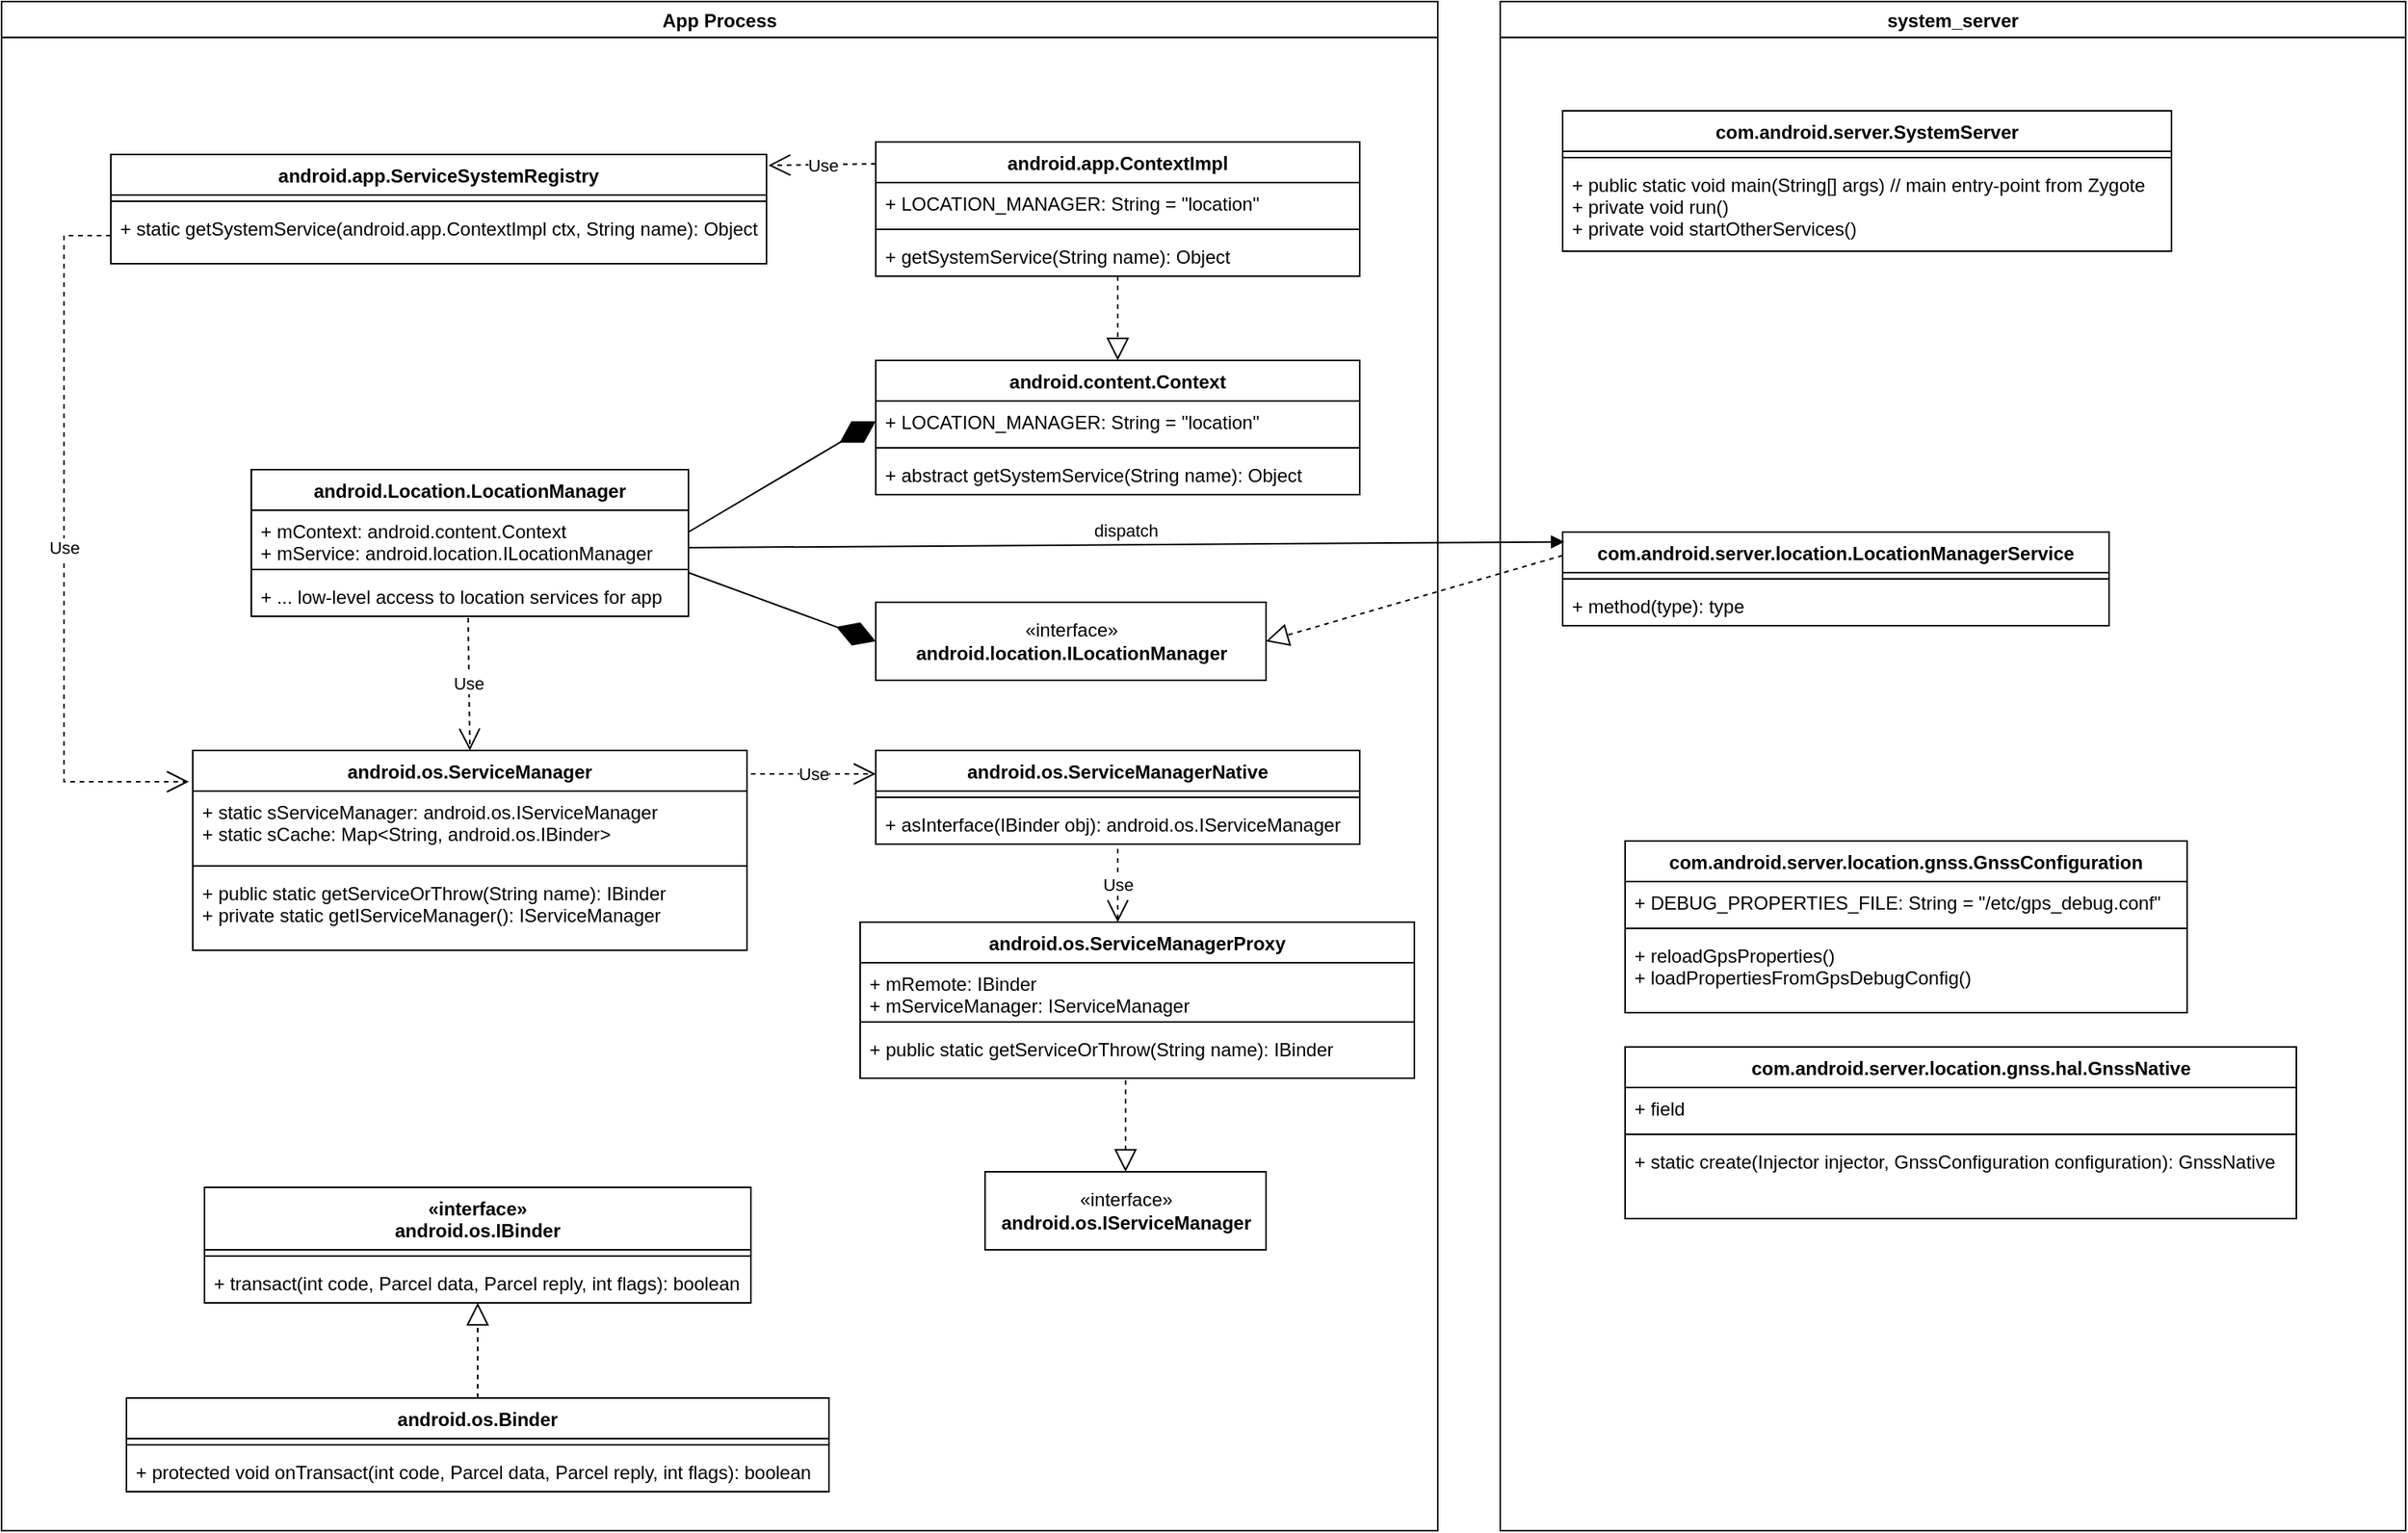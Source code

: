 <mxfile version="15.6.1" type="device"><diagram id="C5RBs43oDa-KdzZeNtuy" name="Page-1"><mxGraphModel dx="3076" dy="2001" grid="1" gridSize="10" guides="1" tooltips="1" connect="1" arrows="1" fold="1" page="1" pageScale="1" pageWidth="827" pageHeight="1169" math="0" shadow="0"><root><mxCell id="WIyWlLk6GJQsqaUBKTNV-0"/><mxCell id="WIyWlLk6GJQsqaUBKTNV-1" parent="WIyWlLk6GJQsqaUBKTNV-0"/><mxCell id="L0I_AEygn-zM4-PiASEX-1" value="App Process" style="swimlane;" vertex="1" parent="WIyWlLk6GJQsqaUBKTNV-1"><mxGeometry x="-840" y="-110" width="920" height="980" as="geometry"/></mxCell><mxCell id="L0I_AEygn-zM4-PiASEX-75" value="Use" style="endArrow=open;endSize=12;dashed=1;html=1;rounded=0;exitX=0;exitY=0.5;exitDx=0;exitDy=0;" edge="1" parent="L0I_AEygn-zM4-PiASEX-1" source="L0I_AEygn-zM4-PiASEX-68"><mxGeometry width="160" relative="1" as="geometry"><mxPoint x="70" y="250" as="sourcePoint"/><mxPoint x="120" y="500" as="targetPoint"/><Array as="points"><mxPoint x="40" y="150"/><mxPoint x="40" y="500"/></Array></mxGeometry></mxCell><mxCell id="L0I_AEygn-zM4-PiASEX-60" value="android.app.ContextImpl" style="swimlane;fontStyle=1;align=center;verticalAlign=top;childLayout=stackLayout;horizontal=1;startSize=26;horizontalStack=0;resizeParent=1;resizeParentMax=0;resizeLast=0;collapsible=1;marginBottom=0;" vertex="1" parent="L0I_AEygn-zM4-PiASEX-1"><mxGeometry x="560" y="90" width="310" height="86" as="geometry"/></mxCell><mxCell id="L0I_AEygn-zM4-PiASEX-61" value="+ LOCATION_MANAGER: String = &quot;location&quot;" style="text;strokeColor=none;fillColor=none;align=left;verticalAlign=top;spacingLeft=4;spacingRight=4;overflow=hidden;rotatable=0;points=[[0,0.5],[1,0.5]];portConstraint=eastwest;" vertex="1" parent="L0I_AEygn-zM4-PiASEX-60"><mxGeometry y="26" width="310" height="26" as="geometry"/></mxCell><mxCell id="L0I_AEygn-zM4-PiASEX-62" value="" style="line;strokeWidth=1;fillColor=none;align=left;verticalAlign=middle;spacingTop=-1;spacingLeft=3;spacingRight=3;rotatable=0;labelPosition=right;points=[];portConstraint=eastwest;" vertex="1" parent="L0I_AEygn-zM4-PiASEX-60"><mxGeometry y="52" width="310" height="8" as="geometry"/></mxCell><mxCell id="L0I_AEygn-zM4-PiASEX-63" value="+ getSystemService(String name): Object" style="text;strokeColor=none;fillColor=none;align=left;verticalAlign=top;spacingLeft=4;spacingRight=4;overflow=hidden;rotatable=0;points=[[0,0.5],[1,0.5]];portConstraint=eastwest;" vertex="1" parent="L0I_AEygn-zM4-PiASEX-60"><mxGeometry y="60" width="310" height="26" as="geometry"/></mxCell><mxCell id="L0I_AEygn-zM4-PiASEX-65" value="android.app.ServiceSystemRegistry" style="swimlane;fontStyle=1;align=center;verticalAlign=top;childLayout=stackLayout;horizontal=1;startSize=26;horizontalStack=0;resizeParent=1;resizeParentMax=0;resizeLast=0;collapsible=1;marginBottom=0;" vertex="1" parent="L0I_AEygn-zM4-PiASEX-1"><mxGeometry x="70" y="98" width="420" height="70" as="geometry"/></mxCell><mxCell id="L0I_AEygn-zM4-PiASEX-67" value="" style="line;strokeWidth=1;fillColor=none;align=left;verticalAlign=middle;spacingTop=-1;spacingLeft=3;spacingRight=3;rotatable=0;labelPosition=right;points=[];portConstraint=eastwest;" vertex="1" parent="L0I_AEygn-zM4-PiASEX-65"><mxGeometry y="26" width="420" height="8" as="geometry"/></mxCell><mxCell id="L0I_AEygn-zM4-PiASEX-68" value="+ static getSystemService(android.app.ContextImpl ctx, String name): Object" style="text;strokeColor=none;fillColor=none;align=left;verticalAlign=top;spacingLeft=4;spacingRight=4;overflow=hidden;rotatable=0;points=[[0,0.5],[1,0.5]];portConstraint=eastwest;" vertex="1" parent="L0I_AEygn-zM4-PiASEX-65"><mxGeometry y="34" width="420" height="36" as="geometry"/></mxCell><mxCell id="L0I_AEygn-zM4-PiASEX-74" value="Use" style="endArrow=open;endSize=12;dashed=1;html=1;rounded=0;entryX=1.003;entryY=0.1;entryDx=0;entryDy=0;entryPerimeter=0;" edge="1" parent="L0I_AEygn-zM4-PiASEX-1" target="L0I_AEygn-zM4-PiASEX-65"><mxGeometry width="160" relative="1" as="geometry"><mxPoint x="560" y="104" as="sourcePoint"/><mxPoint x="940" y="101" as="targetPoint"/></mxGeometry></mxCell><mxCell id="L0I_AEygn-zM4-PiASEX-31" value="android.Location.LocationManager" style="swimlane;fontStyle=1;align=center;verticalAlign=top;childLayout=stackLayout;horizontal=1;startSize=26;horizontalStack=0;resizeParent=1;resizeParentMax=0;resizeLast=0;collapsible=1;marginBottom=0;" vertex="1" parent="WIyWlLk6GJQsqaUBKTNV-1"><mxGeometry x="-680" y="190" width="280" height="94" as="geometry"/></mxCell><mxCell id="L0I_AEygn-zM4-PiASEX-32" value="+ mContext: android.content.Context&#10;+ mService: android.location.ILocationManager" style="text;strokeColor=none;fillColor=none;align=left;verticalAlign=top;spacingLeft=4;spacingRight=4;overflow=hidden;rotatable=0;points=[[0,0.5],[1,0.5]];portConstraint=eastwest;" vertex="1" parent="L0I_AEygn-zM4-PiASEX-31"><mxGeometry y="26" width="280" height="34" as="geometry"/></mxCell><mxCell id="L0I_AEygn-zM4-PiASEX-33" value="" style="line;strokeWidth=1;fillColor=none;align=left;verticalAlign=middle;spacingTop=-1;spacingLeft=3;spacingRight=3;rotatable=0;labelPosition=right;points=[];portConstraint=eastwest;" vertex="1" parent="L0I_AEygn-zM4-PiASEX-31"><mxGeometry y="60" width="280" height="8" as="geometry"/></mxCell><mxCell id="L0I_AEygn-zM4-PiASEX-34" value="+ ... low-level access to location services for app" style="text;strokeColor=none;fillColor=none;align=left;verticalAlign=top;spacingLeft=4;spacingRight=4;overflow=hidden;rotatable=0;points=[[0,0.5],[1,0.5]];portConstraint=eastwest;" vertex="1" parent="L0I_AEygn-zM4-PiASEX-31"><mxGeometry y="68" width="280" height="26" as="geometry"/></mxCell><mxCell id="L0I_AEygn-zM4-PiASEX-35" value="«interface»&lt;br&gt;&lt;b&gt;android.location.ILocationManager&lt;/b&gt;" style="html=1;" vertex="1" parent="WIyWlLk6GJQsqaUBKTNV-1"><mxGeometry x="-280" y="275" width="250" height="50" as="geometry"/></mxCell><mxCell id="L0I_AEygn-zM4-PiASEX-36" value="" style="endArrow=diamondThin;endFill=1;endSize=24;html=1;rounded=0;exitX=1;exitY=0.75;exitDx=0;exitDy=0;exitPerimeter=0;entryX=0;entryY=0.5;entryDx=0;entryDy=0;" edge="1" parent="WIyWlLk6GJQsqaUBKTNV-1" source="L0I_AEygn-zM4-PiASEX-33" target="L0I_AEygn-zM4-PiASEX-35"><mxGeometry width="160" relative="1" as="geometry"><mxPoint x="460" y="240" as="sourcePoint"/><mxPoint x="620" y="240" as="targetPoint"/></mxGeometry></mxCell><mxCell id="L0I_AEygn-zM4-PiASEX-37" value="android.content.Context" style="swimlane;fontStyle=1;align=center;verticalAlign=top;childLayout=stackLayout;horizontal=1;startSize=26;horizontalStack=0;resizeParent=1;resizeParentMax=0;resizeLast=0;collapsible=1;marginBottom=0;" vertex="1" parent="WIyWlLk6GJQsqaUBKTNV-1"><mxGeometry x="-280" y="120" width="310" height="86" as="geometry"/></mxCell><mxCell id="L0I_AEygn-zM4-PiASEX-38" value="+ LOCATION_MANAGER: String = &quot;location&quot;" style="text;strokeColor=none;fillColor=none;align=left;verticalAlign=top;spacingLeft=4;spacingRight=4;overflow=hidden;rotatable=0;points=[[0,0.5],[1,0.5]];portConstraint=eastwest;" vertex="1" parent="L0I_AEygn-zM4-PiASEX-37"><mxGeometry y="26" width="310" height="26" as="geometry"/></mxCell><mxCell id="L0I_AEygn-zM4-PiASEX-39" value="" style="line;strokeWidth=1;fillColor=none;align=left;verticalAlign=middle;spacingTop=-1;spacingLeft=3;spacingRight=3;rotatable=0;labelPosition=right;points=[];portConstraint=eastwest;" vertex="1" parent="L0I_AEygn-zM4-PiASEX-37"><mxGeometry y="52" width="310" height="8" as="geometry"/></mxCell><mxCell id="L0I_AEygn-zM4-PiASEX-40" value="+ abstract getSystemService(String name): Object" style="text;strokeColor=none;fillColor=none;align=left;verticalAlign=top;spacingLeft=4;spacingRight=4;overflow=hidden;rotatable=0;points=[[0,0.5],[1,0.5]];portConstraint=eastwest;" vertex="1" parent="L0I_AEygn-zM4-PiASEX-37"><mxGeometry y="60" width="310" height="26" as="geometry"/></mxCell><mxCell id="L0I_AEygn-zM4-PiASEX-41" value="" style="endArrow=diamondThin;endFill=1;endSize=24;html=1;rounded=0;entryX=0;entryY=0.5;entryDx=0;entryDy=0;" edge="1" parent="WIyWlLk6GJQsqaUBKTNV-1" target="L0I_AEygn-zM4-PiASEX-38"><mxGeometry width="160" relative="1" as="geometry"><mxPoint x="-400" y="230" as="sourcePoint"/><mxPoint x="360" y="90" as="targetPoint"/></mxGeometry></mxCell><mxCell id="L0I_AEygn-zM4-PiASEX-42" value="android.os.ServiceManager" style="swimlane;fontStyle=1;align=center;verticalAlign=top;childLayout=stackLayout;horizontal=1;startSize=26;horizontalStack=0;resizeParent=1;resizeParentMax=0;resizeLast=0;collapsible=1;marginBottom=0;" vertex="1" parent="WIyWlLk6GJQsqaUBKTNV-1"><mxGeometry x="-717.5" y="370" width="355" height="128" as="geometry"/></mxCell><mxCell id="L0I_AEygn-zM4-PiASEX-43" value="+ static sServiceManager: android.os.IServiceManager&#10;+ static sCache: Map&lt;String, android.os.IBinder&gt;" style="text;strokeColor=none;fillColor=none;align=left;verticalAlign=top;spacingLeft=4;spacingRight=4;overflow=hidden;rotatable=0;points=[[0,0.5],[1,0.5]];portConstraint=eastwest;" vertex="1" parent="L0I_AEygn-zM4-PiASEX-42"><mxGeometry y="26" width="355" height="44" as="geometry"/></mxCell><mxCell id="L0I_AEygn-zM4-PiASEX-44" value="" style="line;strokeWidth=1;fillColor=none;align=left;verticalAlign=middle;spacingTop=-1;spacingLeft=3;spacingRight=3;rotatable=0;labelPosition=right;points=[];portConstraint=eastwest;" vertex="1" parent="L0I_AEygn-zM4-PiASEX-42"><mxGeometry y="70" width="355" height="8" as="geometry"/></mxCell><mxCell id="L0I_AEygn-zM4-PiASEX-45" value="+ public static getServiceOrThrow(String name): IBinder&#10;+ private static getIServiceManager(): IServiceManager" style="text;strokeColor=none;fillColor=none;align=left;verticalAlign=top;spacingLeft=4;spacingRight=4;overflow=hidden;rotatable=0;points=[[0,0.5],[1,0.5]];portConstraint=eastwest;" vertex="1" parent="L0I_AEygn-zM4-PiASEX-42"><mxGeometry y="78" width="355" height="50" as="geometry"/></mxCell><mxCell id="L0I_AEygn-zM4-PiASEX-46" value="Use" style="endArrow=open;endSize=12;dashed=1;html=1;rounded=0;exitX=0.496;exitY=1.038;exitDx=0;exitDy=0;exitPerimeter=0;entryX=0.5;entryY=0;entryDx=0;entryDy=0;" edge="1" parent="WIyWlLk6GJQsqaUBKTNV-1" source="L0I_AEygn-zM4-PiASEX-34" target="L0I_AEygn-zM4-PiASEX-42"><mxGeometry width="160" relative="1" as="geometry"><mxPoint x="260" y="270" as="sourcePoint"/><mxPoint x="420" y="270" as="targetPoint"/></mxGeometry></mxCell><mxCell id="L0I_AEygn-zM4-PiASEX-47" value="android.os.ServiceManagerNative" style="swimlane;fontStyle=1;align=center;verticalAlign=top;childLayout=stackLayout;horizontal=1;startSize=26;horizontalStack=0;resizeParent=1;resizeParentMax=0;resizeLast=0;collapsible=1;marginBottom=0;" vertex="1" parent="WIyWlLk6GJQsqaUBKTNV-1"><mxGeometry x="-280" y="370" width="310" height="60" as="geometry"/></mxCell><mxCell id="L0I_AEygn-zM4-PiASEX-48" value="" style="line;strokeWidth=1;fillColor=none;align=left;verticalAlign=middle;spacingTop=-1;spacingLeft=3;spacingRight=3;rotatable=0;labelPosition=right;points=[];portConstraint=eastwest;" vertex="1" parent="L0I_AEygn-zM4-PiASEX-47"><mxGeometry y="26" width="310" height="8" as="geometry"/></mxCell><mxCell id="L0I_AEygn-zM4-PiASEX-49" value="+ asInterface(IBinder obj): android.os.IServiceManager" style="text;strokeColor=none;fillColor=none;align=left;verticalAlign=top;spacingLeft=4;spacingRight=4;overflow=hidden;rotatable=0;points=[[0,0.5],[1,0.5]];portConstraint=eastwest;" vertex="1" parent="L0I_AEygn-zM4-PiASEX-47"><mxGeometry y="34" width="310" height="26" as="geometry"/></mxCell><mxCell id="L0I_AEygn-zM4-PiASEX-50" value="«interface»&lt;br&gt;&lt;b&gt;android.os.IServiceManager&lt;/b&gt;" style="html=1;" vertex="1" parent="WIyWlLk6GJQsqaUBKTNV-1"><mxGeometry x="-210" y="640" width="180" height="50" as="geometry"/></mxCell><mxCell id="L0I_AEygn-zM4-PiASEX-51" value="Use" style="endArrow=open;endSize=12;dashed=1;html=1;rounded=0;exitX=0.5;exitY=1.115;exitDx=0;exitDy=0;exitPerimeter=0;" edge="1" parent="WIyWlLk6GJQsqaUBKTNV-1" source="L0I_AEygn-zM4-PiASEX-49"><mxGeometry width="160" relative="1" as="geometry"><mxPoint x="660" y="510" as="sourcePoint"/><mxPoint x="-125" y="480" as="targetPoint"/></mxGeometry></mxCell><mxCell id="L0I_AEygn-zM4-PiASEX-52" value="Use" style="endArrow=open;endSize=12;dashed=1;html=1;rounded=0;entryX=0;entryY=0.25;entryDx=0;entryDy=0;" edge="1" parent="WIyWlLk6GJQsqaUBKTNV-1" target="L0I_AEygn-zM4-PiASEX-47"><mxGeometry width="160" relative="1" as="geometry"><mxPoint x="-360" y="385" as="sourcePoint"/><mxPoint x="520" y="470" as="targetPoint"/></mxGeometry></mxCell><mxCell id="L0I_AEygn-zM4-PiASEX-53" value="android.os.Binder" style="swimlane;fontStyle=1;align=center;verticalAlign=top;childLayout=stackLayout;horizontal=1;startSize=26;horizontalStack=0;resizeParent=1;resizeParentMax=0;resizeLast=0;collapsible=1;marginBottom=0;" vertex="1" parent="WIyWlLk6GJQsqaUBKTNV-1"><mxGeometry x="-760" y="785" width="450" height="60" as="geometry"/></mxCell><mxCell id="L0I_AEygn-zM4-PiASEX-54" value="" style="line;strokeWidth=1;fillColor=none;align=left;verticalAlign=middle;spacingTop=-1;spacingLeft=3;spacingRight=3;rotatable=0;labelPosition=right;points=[];portConstraint=eastwest;" vertex="1" parent="L0I_AEygn-zM4-PiASEX-53"><mxGeometry y="26" width="450" height="8" as="geometry"/></mxCell><mxCell id="L0I_AEygn-zM4-PiASEX-55" value="+ protected void onTransact(int code, Parcel data, Parcel reply, int flags): boolean" style="text;strokeColor=none;fillColor=none;align=left;verticalAlign=top;spacingLeft=4;spacingRight=4;overflow=hidden;rotatable=0;points=[[0,0.5],[1,0.5]];portConstraint=eastwest;" vertex="1" parent="L0I_AEygn-zM4-PiASEX-53"><mxGeometry y="34" width="450" height="26" as="geometry"/></mxCell><mxCell id="L0I_AEygn-zM4-PiASEX-56" value="«interface»&#10;android.os.IBinder" style="swimlane;fontStyle=1;align=center;verticalAlign=top;childLayout=stackLayout;horizontal=1;startSize=40;horizontalStack=0;resizeParent=1;resizeParentMax=0;resizeLast=0;collapsible=1;marginBottom=0;" vertex="1" parent="WIyWlLk6GJQsqaUBKTNV-1"><mxGeometry x="-710" y="650" width="350" height="74" as="geometry"/></mxCell><mxCell id="L0I_AEygn-zM4-PiASEX-57" value="" style="line;strokeWidth=1;fillColor=none;align=left;verticalAlign=middle;spacingTop=-1;spacingLeft=3;spacingRight=3;rotatable=0;labelPosition=right;points=[];portConstraint=eastwest;" vertex="1" parent="L0I_AEygn-zM4-PiASEX-56"><mxGeometry y="40" width="350" height="8" as="geometry"/></mxCell><mxCell id="L0I_AEygn-zM4-PiASEX-58" value="+ transact(int code, Parcel data, Parcel reply, int flags): boolean" style="text;strokeColor=none;fillColor=none;align=left;verticalAlign=top;spacingLeft=4;spacingRight=4;overflow=hidden;rotatable=0;points=[[0,0.5],[1,0.5]];portConstraint=eastwest;" vertex="1" parent="L0I_AEygn-zM4-PiASEX-56"><mxGeometry y="48" width="350" height="26" as="geometry"/></mxCell><mxCell id="L0I_AEygn-zM4-PiASEX-59" value="" style="endArrow=block;dashed=1;endFill=0;endSize=12;html=1;exitX=0.5;exitY=0;exitDx=0;exitDy=0;" edge="1" parent="WIyWlLk6GJQsqaUBKTNV-1" source="L0I_AEygn-zM4-PiASEX-53" target="L0I_AEygn-zM4-PiASEX-58"><mxGeometry width="160" relative="1" as="geometry"><mxPoint x="30" y="930" as="sourcePoint"/><mxPoint y="900" as="targetPoint"/></mxGeometry></mxCell><mxCell id="L0I_AEygn-zM4-PiASEX-64" value="" style="endArrow=block;dashed=1;endFill=0;endSize=12;html=1;rounded=0;entryX=0.5;entryY=0;entryDx=0;entryDy=0;" edge="1" parent="WIyWlLk6GJQsqaUBKTNV-1" source="L0I_AEygn-zM4-PiASEX-63" target="L0I_AEygn-zM4-PiASEX-37"><mxGeometry width="160" relative="1" as="geometry"><mxPoint x="1090" y="220" as="sourcePoint"/><mxPoint x="1010" y="200" as="targetPoint"/></mxGeometry></mxCell><mxCell id="L0I_AEygn-zM4-PiASEX-69" value="android.os.ServiceManagerProxy" style="swimlane;fontStyle=1;align=center;verticalAlign=top;childLayout=stackLayout;horizontal=1;startSize=26;horizontalStack=0;resizeParent=1;resizeParentMax=0;resizeLast=0;collapsible=1;marginBottom=0;" vertex="1" parent="WIyWlLk6GJQsqaUBKTNV-1"><mxGeometry x="-290" y="480" width="355" height="100" as="geometry"/></mxCell><mxCell id="L0I_AEygn-zM4-PiASEX-70" value="+ mRemote: IBinder&#10;+ mServiceManager: IServiceManager" style="text;strokeColor=none;fillColor=none;align=left;verticalAlign=top;spacingLeft=4;spacingRight=4;overflow=hidden;rotatable=0;points=[[0,0.5],[1,0.5]];portConstraint=eastwest;" vertex="1" parent="L0I_AEygn-zM4-PiASEX-69"><mxGeometry y="26" width="355" height="34" as="geometry"/></mxCell><mxCell id="L0I_AEygn-zM4-PiASEX-71" value="" style="line;strokeWidth=1;fillColor=none;align=left;verticalAlign=middle;spacingTop=-1;spacingLeft=3;spacingRight=3;rotatable=0;labelPosition=right;points=[];portConstraint=eastwest;" vertex="1" parent="L0I_AEygn-zM4-PiASEX-69"><mxGeometry y="60" width="355" height="8" as="geometry"/></mxCell><mxCell id="L0I_AEygn-zM4-PiASEX-72" value="+ public static getServiceOrThrow(String name): IBinder" style="text;strokeColor=none;fillColor=none;align=left;verticalAlign=top;spacingLeft=4;spacingRight=4;overflow=hidden;rotatable=0;points=[[0,0.5],[1,0.5]];portConstraint=eastwest;" vertex="1" parent="L0I_AEygn-zM4-PiASEX-69"><mxGeometry y="68" width="355" height="32" as="geometry"/></mxCell><mxCell id="L0I_AEygn-zM4-PiASEX-73" value="" style="endArrow=block;dashed=1;endFill=0;endSize=12;html=1;rounded=0;entryX=0.5;entryY=0;entryDx=0;entryDy=0;exitX=0.479;exitY=1.04;exitDx=0;exitDy=0;exitPerimeter=0;" edge="1" parent="WIyWlLk6GJQsqaUBKTNV-1" source="L0I_AEygn-zM4-PiASEX-72" target="L0I_AEygn-zM4-PiASEX-50"><mxGeometry width="160" relative="1" as="geometry"><mxPoint x="-120" y="540" as="sourcePoint"/><mxPoint x="-240" y="610" as="targetPoint"/></mxGeometry></mxCell><mxCell id="L0I_AEygn-zM4-PiASEX-76" value="system_server" style="swimlane;" vertex="1" parent="WIyWlLk6GJQsqaUBKTNV-1"><mxGeometry x="120" y="-110" width="580" height="980" as="geometry"/></mxCell><mxCell id="L0I_AEygn-zM4-PiASEX-77" value="com.android.server.SystemServer" style="swimlane;fontStyle=1;align=center;verticalAlign=top;childLayout=stackLayout;horizontal=1;startSize=26;horizontalStack=0;resizeParent=1;resizeParentMax=0;resizeLast=0;collapsible=1;marginBottom=0;" vertex="1" parent="L0I_AEygn-zM4-PiASEX-76"><mxGeometry x="40" y="70" width="390" height="90" as="geometry"/></mxCell><mxCell id="L0I_AEygn-zM4-PiASEX-79" value="" style="line;strokeWidth=1;fillColor=none;align=left;verticalAlign=middle;spacingTop=-1;spacingLeft=3;spacingRight=3;rotatable=0;labelPosition=right;points=[];portConstraint=eastwest;" vertex="1" parent="L0I_AEygn-zM4-PiASEX-77"><mxGeometry y="26" width="390" height="8" as="geometry"/></mxCell><mxCell id="L0I_AEygn-zM4-PiASEX-80" value="+ public static void main(String[] args) // main entry-point from Zygote&#10;+ private void run()&#10;+ private void startOtherServices()" style="text;strokeColor=none;fillColor=none;align=left;verticalAlign=top;spacingLeft=4;spacingRight=4;overflow=hidden;rotatable=0;points=[[0,0.5],[1,0.5]];portConstraint=eastwest;" vertex="1" parent="L0I_AEygn-zM4-PiASEX-77"><mxGeometry y="34" width="390" height="56" as="geometry"/></mxCell><mxCell id="L0I_AEygn-zM4-PiASEX-82" value="com.android.server.location.LocationManagerService" style="swimlane;fontStyle=1;align=center;verticalAlign=top;childLayout=stackLayout;horizontal=1;startSize=26;horizontalStack=0;resizeParent=1;resizeParentMax=0;resizeLast=0;collapsible=1;marginBottom=0;" vertex="1" parent="L0I_AEygn-zM4-PiASEX-76"><mxGeometry x="40" y="340" width="350" height="60" as="geometry"/></mxCell><mxCell id="L0I_AEygn-zM4-PiASEX-84" value="" style="line;strokeWidth=1;fillColor=none;align=left;verticalAlign=middle;spacingTop=-1;spacingLeft=3;spacingRight=3;rotatable=0;labelPosition=right;points=[];portConstraint=eastwest;" vertex="1" parent="L0I_AEygn-zM4-PiASEX-82"><mxGeometry y="26" width="350" height="8" as="geometry"/></mxCell><mxCell id="L0I_AEygn-zM4-PiASEX-85" value="+ method(type): type" style="text;strokeColor=none;fillColor=none;align=left;verticalAlign=top;spacingLeft=4;spacingRight=4;overflow=hidden;rotatable=0;points=[[0,0.5],[1,0.5]];portConstraint=eastwest;" vertex="1" parent="L0I_AEygn-zM4-PiASEX-82"><mxGeometry y="34" width="350" height="26" as="geometry"/></mxCell><mxCell id="L0I_AEygn-zM4-PiASEX-88" value="com.android.server.location.gnss.GnssConfiguration" style="swimlane;fontStyle=1;align=center;verticalAlign=top;childLayout=stackLayout;horizontal=1;startSize=26;horizontalStack=0;resizeParent=1;resizeParentMax=0;resizeLast=0;collapsible=1;marginBottom=0;" vertex="1" parent="L0I_AEygn-zM4-PiASEX-76"><mxGeometry x="80" y="538" width="360" height="110" as="geometry"/></mxCell><mxCell id="L0I_AEygn-zM4-PiASEX-89" value="+ DEBUG_PROPERTIES_FILE: String = &quot;/etc/gps_debug.conf&quot;" style="text;strokeColor=none;fillColor=none;align=left;verticalAlign=top;spacingLeft=4;spacingRight=4;overflow=hidden;rotatable=0;points=[[0,0.5],[1,0.5]];portConstraint=eastwest;" vertex="1" parent="L0I_AEygn-zM4-PiASEX-88"><mxGeometry y="26" width="360" height="26" as="geometry"/></mxCell><mxCell id="L0I_AEygn-zM4-PiASEX-90" value="" style="line;strokeWidth=1;fillColor=none;align=left;verticalAlign=middle;spacingTop=-1;spacingLeft=3;spacingRight=3;rotatable=0;labelPosition=right;points=[];portConstraint=eastwest;" vertex="1" parent="L0I_AEygn-zM4-PiASEX-88"><mxGeometry y="52" width="360" height="8" as="geometry"/></mxCell><mxCell id="L0I_AEygn-zM4-PiASEX-91" value="+ reloadGpsProperties()&#10;+ loadPropertiesFromGpsDebugConfig()" style="text;strokeColor=none;fillColor=none;align=left;verticalAlign=top;spacingLeft=4;spacingRight=4;overflow=hidden;rotatable=0;points=[[0,0.5],[1,0.5]];portConstraint=eastwest;" vertex="1" parent="L0I_AEygn-zM4-PiASEX-88"><mxGeometry y="60" width="360" height="50" as="geometry"/></mxCell><mxCell id="L0I_AEygn-zM4-PiASEX-92" value="    com.android.server.location.gnss.hal.GnssNative" style="swimlane;fontStyle=1;align=center;verticalAlign=top;childLayout=stackLayout;horizontal=1;startSize=26;horizontalStack=0;resizeParent=1;resizeParentMax=0;resizeLast=0;collapsible=1;marginBottom=0;" vertex="1" parent="L0I_AEygn-zM4-PiASEX-76"><mxGeometry x="80" y="670" width="430" height="110" as="geometry"/></mxCell><mxCell id="L0I_AEygn-zM4-PiASEX-93" value="+ field" style="text;strokeColor=none;fillColor=none;align=left;verticalAlign=top;spacingLeft=4;spacingRight=4;overflow=hidden;rotatable=0;points=[[0,0.5],[1,0.5]];portConstraint=eastwest;" vertex="1" parent="L0I_AEygn-zM4-PiASEX-92"><mxGeometry y="26" width="430" height="26" as="geometry"/></mxCell><mxCell id="L0I_AEygn-zM4-PiASEX-94" value="" style="line;strokeWidth=1;fillColor=none;align=left;verticalAlign=middle;spacingTop=-1;spacingLeft=3;spacingRight=3;rotatable=0;labelPosition=right;points=[];portConstraint=eastwest;" vertex="1" parent="L0I_AEygn-zM4-PiASEX-92"><mxGeometry y="52" width="430" height="8" as="geometry"/></mxCell><mxCell id="L0I_AEygn-zM4-PiASEX-95" value="+ static create(Injector injector, GnssConfiguration configuration): GnssNative" style="text;strokeColor=none;fillColor=none;align=left;verticalAlign=top;spacingLeft=4;spacingRight=4;overflow=hidden;rotatable=0;points=[[0,0.5],[1,0.5]];portConstraint=eastwest;" vertex="1" parent="L0I_AEygn-zM4-PiASEX-92"><mxGeometry y="60" width="430" height="50" as="geometry"/></mxCell><mxCell id="L0I_AEygn-zM4-PiASEX-86" value="" style="endArrow=block;dashed=1;endFill=0;endSize=12;html=1;rounded=0;entryX=1;entryY=0.5;entryDx=0;entryDy=0;exitX=0;exitY=0.25;exitDx=0;exitDy=0;" edge="1" parent="WIyWlLk6GJQsqaUBKTNV-1" source="L0I_AEygn-zM4-PiASEX-82" target="L0I_AEygn-zM4-PiASEX-35"><mxGeometry width="160" relative="1" as="geometry"><mxPoint x="220" y="420" as="sourcePoint"/><mxPoint x="380" y="420" as="targetPoint"/></mxGeometry></mxCell><mxCell id="L0I_AEygn-zM4-PiASEX-87" value="dispatch" style="html=1;verticalAlign=bottom;endArrow=block;rounded=0;entryX=0.003;entryY=0.105;entryDx=0;entryDy=0;entryPerimeter=0;exitX=1;exitY=0.706;exitDx=0;exitDy=0;exitPerimeter=0;" edge="1" parent="WIyWlLk6GJQsqaUBKTNV-1" source="L0I_AEygn-zM4-PiASEX-32" target="L0I_AEygn-zM4-PiASEX-82"><mxGeometry width="80" relative="1" as="geometry"><mxPoint x="-80" y="380" as="sourcePoint"/><mxPoint y="380" as="targetPoint"/></mxGeometry></mxCell></root></mxGraphModel></diagram></mxfile>